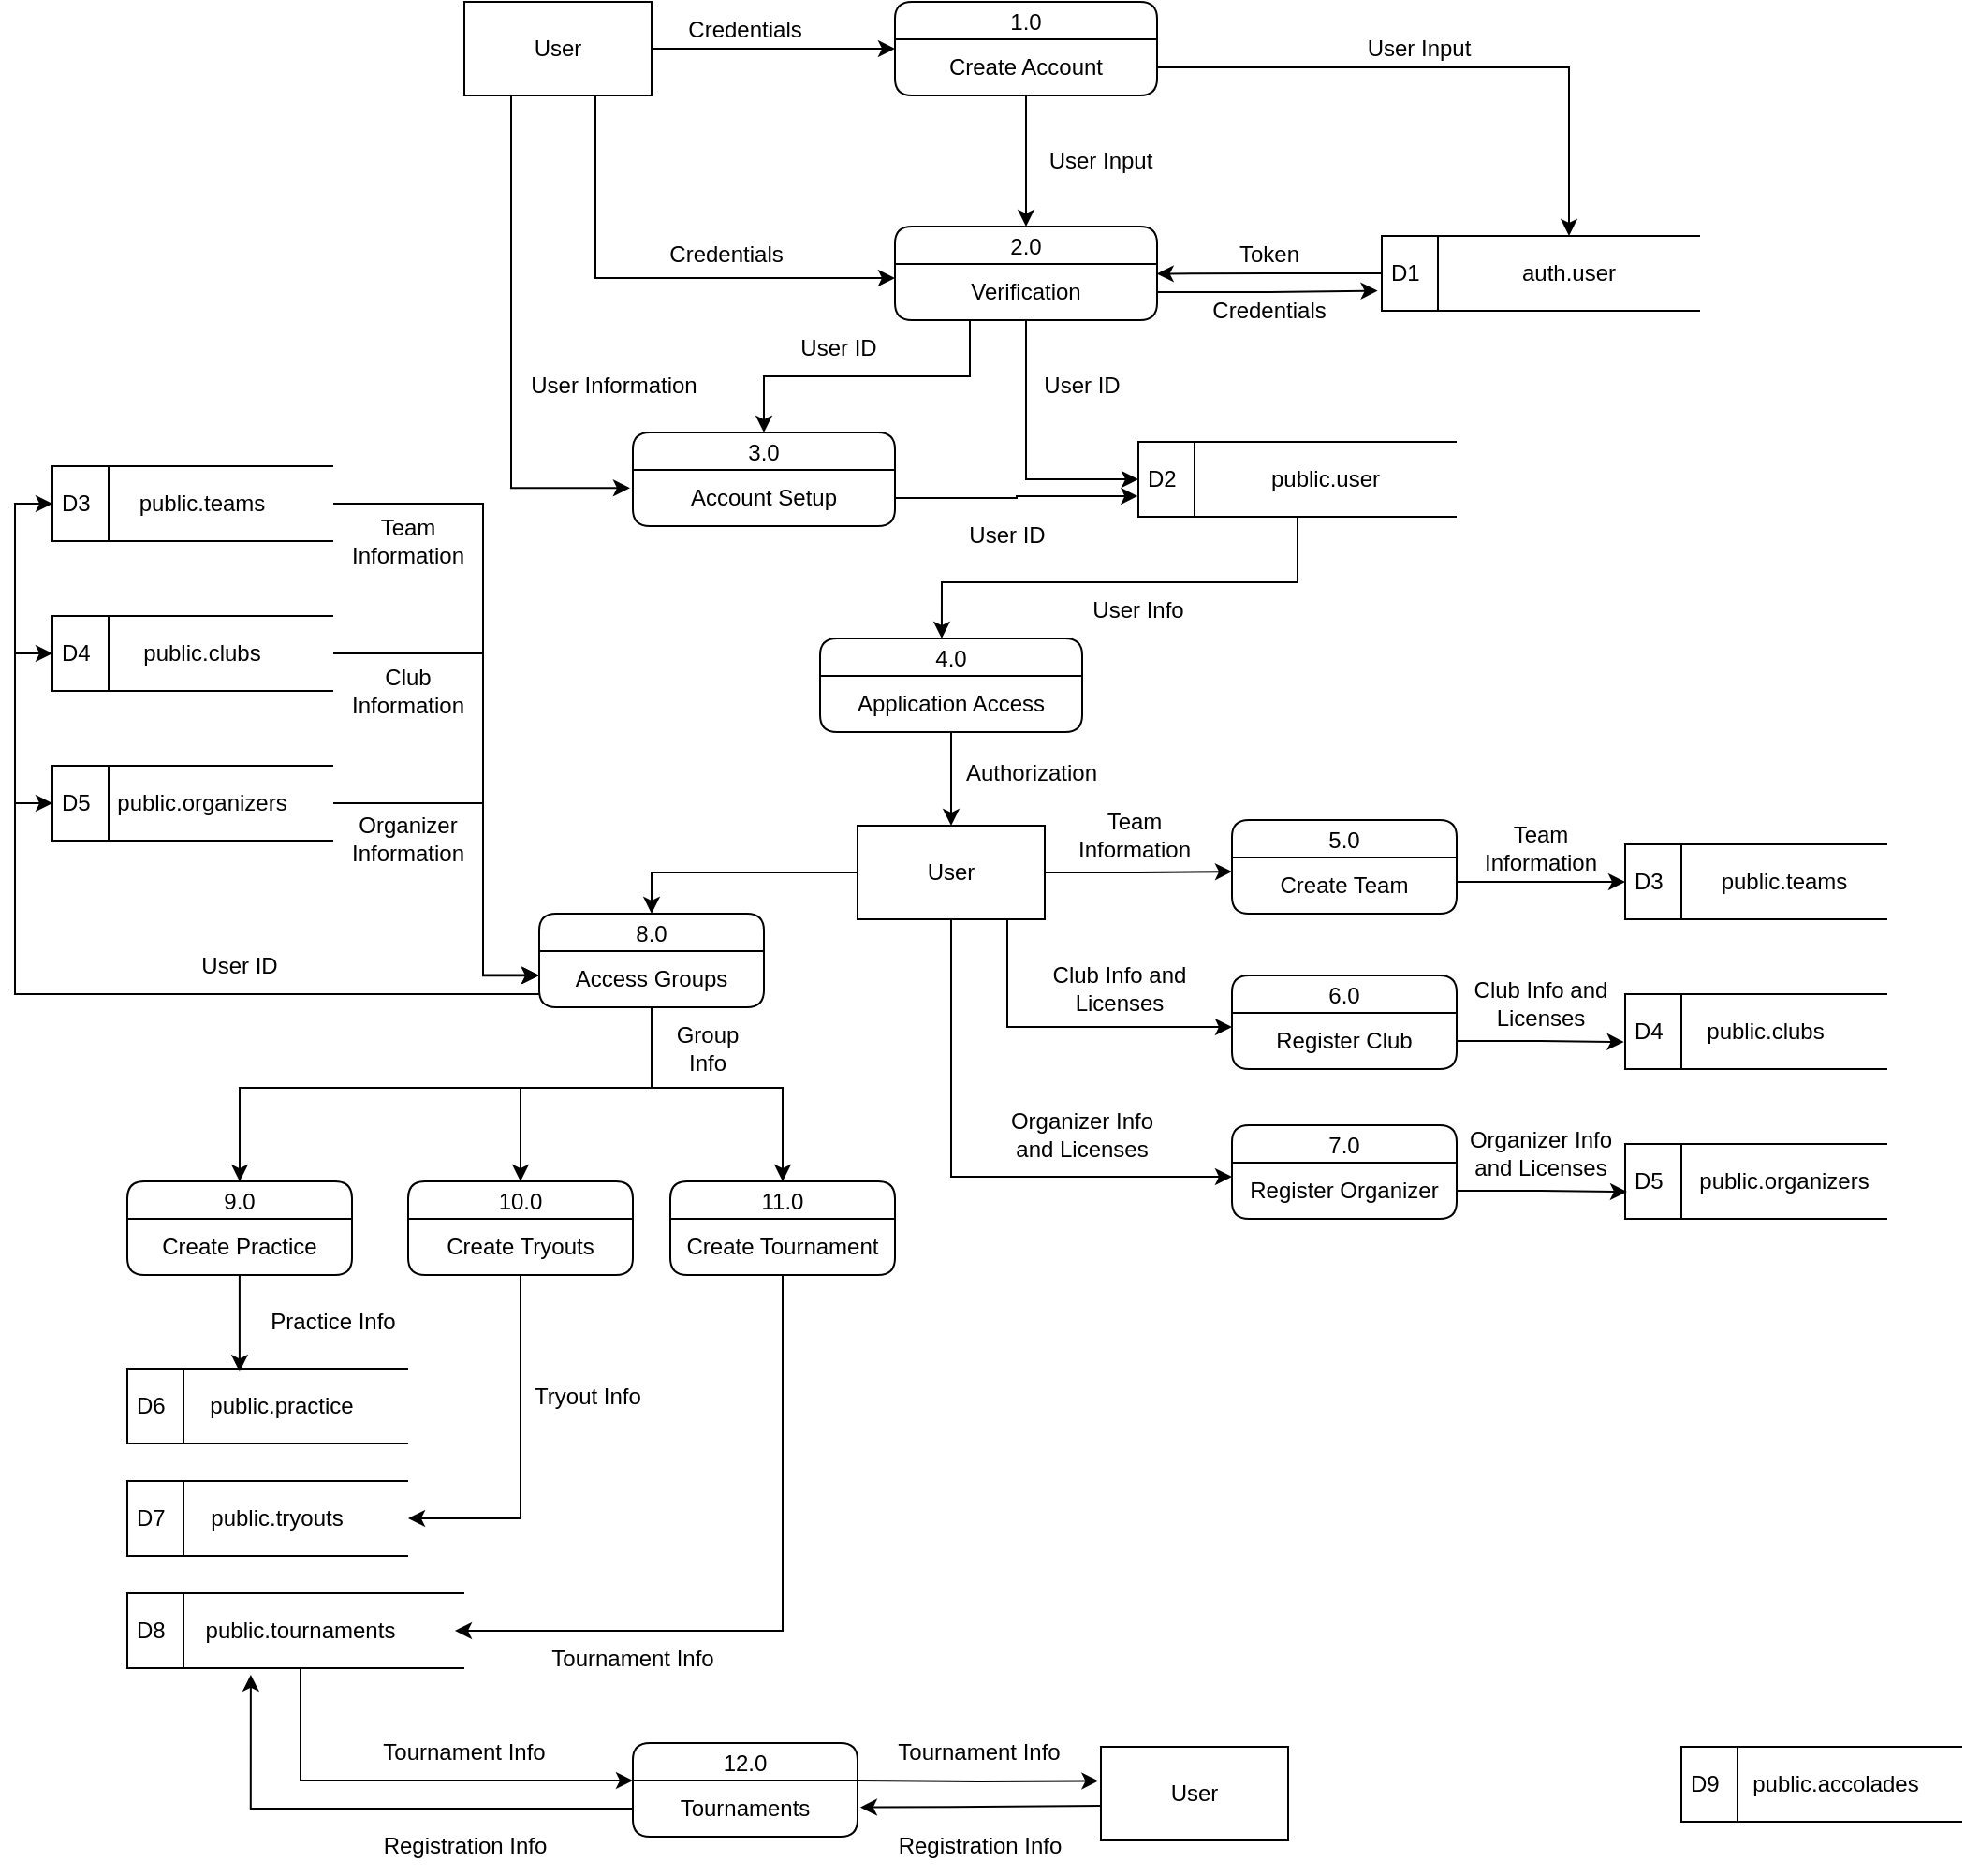 <mxfile version="27.0.4">
  <diagram name="Page-1" id="ngnPtOvVlFleFGhMRyeF">
    <mxGraphModel dx="2130" dy="857" grid="1" gridSize="10" guides="1" tooltips="1" connect="1" arrows="1" fold="1" page="1" pageScale="1" pageWidth="850" pageHeight="1100" math="0" shadow="0">
      <root>
        <mxCell id="0" />
        <mxCell id="1" parent="0" />
        <mxCell id="5Po_MRYgEDb2Hn2Bj6dX-1" value="1.0" style="swimlane;fontStyle=0;childLayout=stackLayout;horizontal=1;startSize=20;fillColor=#ffffff;horizontalStack=0;resizeParent=1;resizeParentMax=0;resizeLast=0;collapsible=0;marginBottom=0;swimlaneFillColor=#ffffff;rounded=1;" parent="1" vertex="1">
          <mxGeometry x="360" y="170" width="140" height="50" as="geometry" />
        </mxCell>
        <mxCell id="5Po_MRYgEDb2Hn2Bj6dX-2" value="Create Account" style="text;html=1;align=center;verticalAlign=middle;whiteSpace=wrap;rounded=0;" parent="5Po_MRYgEDb2Hn2Bj6dX-1" vertex="1">
          <mxGeometry y="20" width="140" height="30" as="geometry" />
        </mxCell>
        <mxCell id="5Po_MRYgEDb2Hn2Bj6dX-3" value="2.0" style="swimlane;fontStyle=0;childLayout=stackLayout;horizontal=1;startSize=20;fillColor=#ffffff;horizontalStack=0;resizeParent=1;resizeParentMax=0;resizeLast=0;collapsible=0;marginBottom=0;swimlaneFillColor=#ffffff;rounded=1;" parent="1" vertex="1">
          <mxGeometry x="360" y="290" width="140" height="50" as="geometry" />
        </mxCell>
        <mxCell id="5Po_MRYgEDb2Hn2Bj6dX-4" value="Verification" style="text;html=1;align=center;verticalAlign=middle;whiteSpace=wrap;rounded=0;" parent="5Po_MRYgEDb2Hn2Bj6dX-3" vertex="1">
          <mxGeometry y="20" width="140" height="30" as="geometry" />
        </mxCell>
        <mxCell id="5Po_MRYgEDb2Hn2Bj6dX-5" value="3.0" style="swimlane;fontStyle=0;childLayout=stackLayout;horizontal=1;startSize=20;fillColor=#ffffff;horizontalStack=0;resizeParent=1;resizeParentMax=0;resizeLast=0;collapsible=0;marginBottom=0;swimlaneFillColor=#ffffff;rounded=1;" parent="1" vertex="1">
          <mxGeometry x="220" y="400" width="140" height="50" as="geometry" />
        </mxCell>
        <mxCell id="5Po_MRYgEDb2Hn2Bj6dX-6" value="Account Setup" style="text;html=1;align=center;verticalAlign=middle;whiteSpace=wrap;rounded=0;" parent="5Po_MRYgEDb2Hn2Bj6dX-5" vertex="1">
          <mxGeometry y="20" width="140" height="30" as="geometry" />
        </mxCell>
        <mxCell id="5Po_MRYgEDb2Hn2Bj6dX-9" value="D1" style="html=1;dashed=0;whiteSpace=wrap;shape=mxgraph.dfd.dataStoreID;align=left;spacingLeft=3;points=[[0,0],[0.5,0],[1,0],[0,0.5],[1,0.5],[0,1],[0.5,1],[1,1]];" parent="1" vertex="1">
          <mxGeometry x="620" y="295" width="170" height="40" as="geometry" />
        </mxCell>
        <mxCell id="5Po_MRYgEDb2Hn2Bj6dX-11" value="auth.user" style="text;html=1;align=center;verticalAlign=middle;whiteSpace=wrap;rounded=0;" parent="1" vertex="1">
          <mxGeometry x="650" y="295" width="140" height="40" as="geometry" />
        </mxCell>
        <mxCell id="5Po_MRYgEDb2Hn2Bj6dX-13" style="edgeStyle=orthogonalEdgeStyle;rounded=0;orthogonalLoop=1;jettySize=auto;html=1;entryX=0.999;entryY=0.174;entryDx=0;entryDy=0;entryPerimeter=0;" parent="1" source="5Po_MRYgEDb2Hn2Bj6dX-9" target="5Po_MRYgEDb2Hn2Bj6dX-4" edge="1">
          <mxGeometry relative="1" as="geometry" />
        </mxCell>
        <mxCell id="5Po_MRYgEDb2Hn2Bj6dX-14" style="edgeStyle=orthogonalEdgeStyle;rounded=0;orthogonalLoop=1;jettySize=auto;html=1;entryX=-0.013;entryY=0.731;entryDx=0;entryDy=0;entryPerimeter=0;" parent="1" source="5Po_MRYgEDb2Hn2Bj6dX-4" target="5Po_MRYgEDb2Hn2Bj6dX-9" edge="1">
          <mxGeometry relative="1" as="geometry" />
        </mxCell>
        <mxCell id="HyG3_zi9B4vWqZDfXpHW-1" value="Token" style="text;html=1;align=center;verticalAlign=middle;whiteSpace=wrap;rounded=0;" parent="1" vertex="1">
          <mxGeometry x="525" y="290" width="70" height="30" as="geometry" />
        </mxCell>
        <mxCell id="HyG3_zi9B4vWqZDfXpHW-2" value="Credentials" style="text;html=1;align=center;verticalAlign=middle;whiteSpace=wrap;rounded=0;" parent="1" vertex="1">
          <mxGeometry x="530" y="320" width="60" height="30" as="geometry" />
        </mxCell>
        <mxCell id="HyG3_zi9B4vWqZDfXpHW-5" style="edgeStyle=orthogonalEdgeStyle;rounded=0;orthogonalLoop=1;jettySize=auto;html=1;" parent="1" source="HyG3_zi9B4vWqZDfXpHW-3" target="5Po_MRYgEDb2Hn2Bj6dX-1" edge="1">
          <mxGeometry relative="1" as="geometry" />
        </mxCell>
        <mxCell id="HyG3_zi9B4vWqZDfXpHW-10" style="edgeStyle=orthogonalEdgeStyle;rounded=0;orthogonalLoop=1;jettySize=auto;html=1;entryX=0;entryY=0.25;entryDx=0;entryDy=0;" parent="1" source="HyG3_zi9B4vWqZDfXpHW-3" target="5Po_MRYgEDb2Hn2Bj6dX-4" edge="1">
          <mxGeometry relative="1" as="geometry">
            <Array as="points">
              <mxPoint x="200" y="318" />
            </Array>
          </mxGeometry>
        </mxCell>
        <mxCell id="HyG3_zi9B4vWqZDfXpHW-12" style="edgeStyle=orthogonalEdgeStyle;rounded=0;orthogonalLoop=1;jettySize=auto;html=1;exitX=0.25;exitY=1;exitDx=0;exitDy=0;entryX=-0.011;entryY=0.321;entryDx=0;entryDy=0;entryPerimeter=0;" parent="1" source="HyG3_zi9B4vWqZDfXpHW-3" target="5Po_MRYgEDb2Hn2Bj6dX-6" edge="1">
          <mxGeometry relative="1" as="geometry">
            <mxPoint x="70.26" y="212.0" as="sourcePoint" />
            <mxPoint x="200" y="430" as="targetPoint" />
            <Array as="points">
              <mxPoint x="155" y="430" />
            </Array>
          </mxGeometry>
        </mxCell>
        <mxCell id="HyG3_zi9B4vWqZDfXpHW-3" value="User" style="html=1;dashed=0;whiteSpace=wrap;" parent="1" vertex="1">
          <mxGeometry x="130" y="170" width="100" height="50" as="geometry" />
        </mxCell>
        <mxCell id="HyG3_zi9B4vWqZDfXpHW-6" value="Credentials" style="text;html=1;align=center;verticalAlign=middle;whiteSpace=wrap;rounded=0;" parent="1" vertex="1">
          <mxGeometry x="250" y="170" width="60" height="30" as="geometry" />
        </mxCell>
        <mxCell id="HyG3_zi9B4vWqZDfXpHW-7" style="edgeStyle=orthogonalEdgeStyle;rounded=0;orthogonalLoop=1;jettySize=auto;html=1;entryX=0.5;entryY=0;entryDx=0;entryDy=0;" parent="1" source="5Po_MRYgEDb2Hn2Bj6dX-2" target="5Po_MRYgEDb2Hn2Bj6dX-3" edge="1">
          <mxGeometry relative="1" as="geometry" />
        </mxCell>
        <mxCell id="HyG3_zi9B4vWqZDfXpHW-8" style="edgeStyle=orthogonalEdgeStyle;rounded=0;orthogonalLoop=1;jettySize=auto;html=1;entryX=0.5;entryY=0;entryDx=0;entryDy=0;" parent="1" source="5Po_MRYgEDb2Hn2Bj6dX-2" target="5Po_MRYgEDb2Hn2Bj6dX-11" edge="1">
          <mxGeometry relative="1" as="geometry" />
        </mxCell>
        <mxCell id="HyG3_zi9B4vWqZDfXpHW-13" value="D2" style="html=1;dashed=0;whiteSpace=wrap;shape=mxgraph.dfd.dataStoreID;align=left;spacingLeft=3;points=[[0,0],[0.5,0],[1,0],[0,0.5],[1,0.5],[0,1],[0.5,1],[1,1]];" parent="1" vertex="1">
          <mxGeometry x="490" y="405" width="170" height="40" as="geometry" />
        </mxCell>
        <mxCell id="HyG3_zi9B4vWqZDfXpHW-14" value="public.user" style="text;html=1;align=center;verticalAlign=middle;whiteSpace=wrap;rounded=0;" parent="1" vertex="1">
          <mxGeometry x="520" y="405" width="140" height="40" as="geometry" />
        </mxCell>
        <mxCell id="HyG3_zi9B4vWqZDfXpHW-16" value="User Input" style="text;html=1;align=center;verticalAlign=middle;whiteSpace=wrap;rounded=0;" parent="1" vertex="1">
          <mxGeometry x="610" y="180" width="60" height="30" as="geometry" />
        </mxCell>
        <mxCell id="HyG3_zi9B4vWqZDfXpHW-17" value="Credentials" style="text;html=1;align=center;verticalAlign=middle;whiteSpace=wrap;rounded=0;" parent="1" vertex="1">
          <mxGeometry x="240" y="290" width="60" height="30" as="geometry" />
        </mxCell>
        <mxCell id="HyG3_zi9B4vWqZDfXpHW-18" value="User Input" style="text;html=1;align=center;verticalAlign=middle;whiteSpace=wrap;rounded=0;" parent="1" vertex="1">
          <mxGeometry x="440" y="240" width="60" height="30" as="geometry" />
        </mxCell>
        <mxCell id="HyG3_zi9B4vWqZDfXpHW-19" value="User Information" style="text;html=1;align=center;verticalAlign=middle;whiteSpace=wrap;rounded=0;" parent="1" vertex="1">
          <mxGeometry x="160" y="360" width="100" height="30" as="geometry" />
        </mxCell>
        <mxCell id="HyG3_zi9B4vWqZDfXpHW-20" value="User ID" style="text;html=1;align=center;verticalAlign=middle;whiteSpace=wrap;rounded=0;" parent="1" vertex="1">
          <mxGeometry x="370" y="440" width="100" height="30" as="geometry" />
        </mxCell>
        <mxCell id="HyG3_zi9B4vWqZDfXpHW-22" style="edgeStyle=orthogonalEdgeStyle;rounded=0;orthogonalLoop=1;jettySize=auto;html=1;" parent="1" source="5Po_MRYgEDb2Hn2Bj6dX-4" target="5Po_MRYgEDb2Hn2Bj6dX-5" edge="1">
          <mxGeometry relative="1" as="geometry">
            <Array as="points">
              <mxPoint x="400" y="370" />
              <mxPoint x="290" y="370" />
            </Array>
          </mxGeometry>
        </mxCell>
        <mxCell id="HyG3_zi9B4vWqZDfXpHW-24" value="4.0" style="swimlane;fontStyle=0;childLayout=stackLayout;horizontal=1;startSize=20;fillColor=#ffffff;horizontalStack=0;resizeParent=1;resizeParentMax=0;resizeLast=0;collapsible=0;marginBottom=0;swimlaneFillColor=#ffffff;rounded=1;" parent="1" vertex="1">
          <mxGeometry x="320" y="510" width="140" height="50" as="geometry" />
        </mxCell>
        <mxCell id="HyG3_zi9B4vWqZDfXpHW-25" value="Application Access" style="text;html=1;align=center;verticalAlign=middle;whiteSpace=wrap;rounded=0;" parent="HyG3_zi9B4vWqZDfXpHW-24" vertex="1">
          <mxGeometry y="20" width="140" height="30" as="geometry" />
        </mxCell>
        <mxCell id="HyG3_zi9B4vWqZDfXpHW-32" style="edgeStyle=orthogonalEdgeStyle;rounded=0;orthogonalLoop=1;jettySize=auto;html=1;entryX=-0.002;entryY=0.724;entryDx=0;entryDy=0;entryPerimeter=0;" parent="1" source="5Po_MRYgEDb2Hn2Bj6dX-6" target="HyG3_zi9B4vWqZDfXpHW-13" edge="1">
          <mxGeometry relative="1" as="geometry" />
        </mxCell>
        <mxCell id="HyG3_zi9B4vWqZDfXpHW-33" style="edgeStyle=orthogonalEdgeStyle;rounded=0;orthogonalLoop=1;jettySize=auto;html=1;entryX=0;entryY=0.5;entryDx=0;entryDy=0;" parent="1" source="5Po_MRYgEDb2Hn2Bj6dX-4" target="HyG3_zi9B4vWqZDfXpHW-13" edge="1">
          <mxGeometry relative="1" as="geometry" />
        </mxCell>
        <mxCell id="HyG3_zi9B4vWqZDfXpHW-34" value="User ID" style="text;html=1;align=center;verticalAlign=middle;whiteSpace=wrap;rounded=0;" parent="1" vertex="1">
          <mxGeometry x="410" y="360" width="100" height="30" as="geometry" />
        </mxCell>
        <mxCell id="HyG3_zi9B4vWqZDfXpHW-35" value="User ID" style="text;html=1;align=center;verticalAlign=middle;whiteSpace=wrap;rounded=0;" parent="1" vertex="1">
          <mxGeometry x="280" y="340" width="100" height="30" as="geometry" />
        </mxCell>
        <mxCell id="HyG3_zi9B4vWqZDfXpHW-37" style="edgeStyle=orthogonalEdgeStyle;rounded=0;orthogonalLoop=1;jettySize=auto;html=1;entryX=0.464;entryY=0;entryDx=0;entryDy=0;entryPerimeter=0;" parent="1" source="HyG3_zi9B4vWqZDfXpHW-13" target="HyG3_zi9B4vWqZDfXpHW-24" edge="1">
          <mxGeometry relative="1" as="geometry">
            <Array as="points">
              <mxPoint x="575" y="480" />
              <mxPoint x="385" y="480" />
            </Array>
          </mxGeometry>
        </mxCell>
        <mxCell id="HyG3_zi9B4vWqZDfXpHW-38" value="User Info" style="text;html=1;align=center;verticalAlign=middle;whiteSpace=wrap;rounded=0;" parent="1" vertex="1">
          <mxGeometry x="440" y="480" width="100" height="30" as="geometry" />
        </mxCell>
        <mxCell id="_3y1C-OyyPjyJ7rn_RSj-16" style="edgeStyle=orthogonalEdgeStyle;rounded=0;orthogonalLoop=1;jettySize=auto;html=1;entryX=0;entryY=0.25;entryDx=0;entryDy=0;" parent="1" source="_3y1C-OyyPjyJ7rn_RSj-8" target="_3y1C-OyyPjyJ7rn_RSj-15" edge="1">
          <mxGeometry relative="1" as="geometry" />
        </mxCell>
        <mxCell id="_3y1C-OyyPjyJ7rn_RSj-29" style="edgeStyle=orthogonalEdgeStyle;rounded=0;orthogonalLoop=1;jettySize=auto;html=1;entryX=0;entryY=0.25;entryDx=0;entryDy=0;" parent="1" source="_3y1C-OyyPjyJ7rn_RSj-8" target="_3y1C-OyyPjyJ7rn_RSj-26" edge="1">
          <mxGeometry relative="1" as="geometry">
            <Array as="points">
              <mxPoint x="420" y="718" />
            </Array>
          </mxGeometry>
        </mxCell>
        <mxCell id="_3y1C-OyyPjyJ7rn_RSj-30" style="edgeStyle=orthogonalEdgeStyle;rounded=0;orthogonalLoop=1;jettySize=auto;html=1;entryX=0;entryY=0.25;entryDx=0;entryDy=0;" parent="1" source="_3y1C-OyyPjyJ7rn_RSj-8" target="_3y1C-OyyPjyJ7rn_RSj-28" edge="1">
          <mxGeometry relative="1" as="geometry">
            <Array as="points">
              <mxPoint x="390" y="798" />
            </Array>
          </mxGeometry>
        </mxCell>
        <mxCell id="_3y1C-OyyPjyJ7rn_RSj-50" style="edgeStyle=orthogonalEdgeStyle;rounded=0;orthogonalLoop=1;jettySize=auto;html=1;entryX=0.5;entryY=0;entryDx=0;entryDy=0;" parent="1" source="_3y1C-OyyPjyJ7rn_RSj-8" target="_3y1C-OyyPjyJ7rn_RSj-48" edge="1">
          <mxGeometry relative="1" as="geometry" />
        </mxCell>
        <mxCell id="_3y1C-OyyPjyJ7rn_RSj-8" value="User" style="html=1;dashed=0;whiteSpace=wrap;" parent="1" vertex="1">
          <mxGeometry x="340" y="610" width="100" height="50" as="geometry" />
        </mxCell>
        <mxCell id="_3y1C-OyyPjyJ7rn_RSj-9" style="edgeStyle=orthogonalEdgeStyle;rounded=0;orthogonalLoop=1;jettySize=auto;html=1;entryX=0.5;entryY=0;entryDx=0;entryDy=0;" parent="1" source="HyG3_zi9B4vWqZDfXpHW-25" target="_3y1C-OyyPjyJ7rn_RSj-8" edge="1">
          <mxGeometry relative="1" as="geometry" />
        </mxCell>
        <mxCell id="_3y1C-OyyPjyJ7rn_RSj-10" value="Authorization" style="text;html=1;align=center;verticalAlign=middle;whiteSpace=wrap;rounded=0;" parent="1" vertex="1">
          <mxGeometry x="393" y="567" width="80" height="30" as="geometry" />
        </mxCell>
        <mxCell id="_3y1C-OyyPjyJ7rn_RSj-14" value="5.0" style="swimlane;fontStyle=0;childLayout=stackLayout;horizontal=1;startSize=20;fillColor=#ffffff;horizontalStack=0;resizeParent=1;resizeParentMax=0;resizeLast=0;collapsible=0;marginBottom=0;swimlaneFillColor=#ffffff;rounded=1;" parent="1" vertex="1">
          <mxGeometry x="540" y="607" width="120" height="50" as="geometry" />
        </mxCell>
        <mxCell id="_3y1C-OyyPjyJ7rn_RSj-15" value="Create Team" style="text;html=1;align=center;verticalAlign=middle;whiteSpace=wrap;rounded=0;" parent="_3y1C-OyyPjyJ7rn_RSj-14" vertex="1">
          <mxGeometry y="20" width="120" height="30" as="geometry" />
        </mxCell>
        <mxCell id="_3y1C-OyyPjyJ7rn_RSj-22" value="Team&lt;div&gt;Information&lt;/div&gt;" style="text;html=1;align=center;verticalAlign=middle;whiteSpace=wrap;rounded=0;" parent="1" vertex="1">
          <mxGeometry x="448" y="600" width="80" height="30" as="geometry" />
        </mxCell>
        <mxCell id="_3y1C-OyyPjyJ7rn_RSj-25" value="6.0" style="swimlane;fontStyle=0;childLayout=stackLayout;horizontal=1;startSize=20;fillColor=#ffffff;horizontalStack=0;resizeParent=1;resizeParentMax=0;resizeLast=0;collapsible=0;marginBottom=0;swimlaneFillColor=#ffffff;rounded=1;" parent="1" vertex="1">
          <mxGeometry x="540" y="690" width="120" height="50" as="geometry" />
        </mxCell>
        <mxCell id="_3y1C-OyyPjyJ7rn_RSj-26" value="Register Club" style="text;html=1;align=center;verticalAlign=middle;whiteSpace=wrap;rounded=0;" parent="_3y1C-OyyPjyJ7rn_RSj-25" vertex="1">
          <mxGeometry y="20" width="120" height="30" as="geometry" />
        </mxCell>
        <mxCell id="_3y1C-OyyPjyJ7rn_RSj-27" value="7.0" style="swimlane;fontStyle=0;childLayout=stackLayout;horizontal=1;startSize=20;fillColor=#ffffff;horizontalStack=0;resizeParent=1;resizeParentMax=0;resizeLast=0;collapsible=0;marginBottom=0;swimlaneFillColor=#ffffff;rounded=1;" parent="1" vertex="1">
          <mxGeometry x="540" y="770" width="120" height="50" as="geometry" />
        </mxCell>
        <mxCell id="_3y1C-OyyPjyJ7rn_RSj-28" value="Register Organizer" style="text;html=1;align=center;verticalAlign=middle;whiteSpace=wrap;rounded=0;" parent="_3y1C-OyyPjyJ7rn_RSj-27" vertex="1">
          <mxGeometry y="20" width="120" height="30" as="geometry" />
        </mxCell>
        <mxCell id="_3y1C-OyyPjyJ7rn_RSj-31" value="Club Info and Licenses" style="text;html=1;align=center;verticalAlign=middle;whiteSpace=wrap;rounded=0;" parent="1" vertex="1">
          <mxGeometry x="440" y="682" width="80" height="30" as="geometry" />
        </mxCell>
        <mxCell id="_3y1C-OyyPjyJ7rn_RSj-32" value="Organizer Info and Licenses" style="text;html=1;align=center;verticalAlign=middle;whiteSpace=wrap;rounded=0;" parent="1" vertex="1">
          <mxGeometry x="420" y="760" width="80" height="30" as="geometry" />
        </mxCell>
        <mxCell id="_3y1C-OyyPjyJ7rn_RSj-33" value="D3" style="html=1;dashed=0;whiteSpace=wrap;shape=mxgraph.dfd.dataStoreID;align=left;spacingLeft=3;points=[[0,0],[0.5,0],[1,0],[0,0.5],[1,0.5],[0,1],[0.5,1],[1,1]];" parent="1" vertex="1">
          <mxGeometry x="750" y="620" width="140" height="40" as="geometry" />
        </mxCell>
        <mxCell id="_3y1C-OyyPjyJ7rn_RSj-34" value="public.teams" style="text;html=1;align=center;verticalAlign=middle;whiteSpace=wrap;rounded=0;" parent="1" vertex="1">
          <mxGeometry x="780" y="620" width="110" height="40" as="geometry" />
        </mxCell>
        <mxCell id="_3y1C-OyyPjyJ7rn_RSj-36" style="edgeStyle=orthogonalEdgeStyle;rounded=0;orthogonalLoop=1;jettySize=auto;html=1;entryX=0;entryY=0.5;entryDx=0;entryDy=0;exitX=1;exitY=0.433;exitDx=0;exitDy=0;exitPerimeter=0;" parent="1" source="_3y1C-OyyPjyJ7rn_RSj-15" target="_3y1C-OyyPjyJ7rn_RSj-33" edge="1">
          <mxGeometry relative="1" as="geometry" />
        </mxCell>
        <mxCell id="_3y1C-OyyPjyJ7rn_RSj-37" value="D4" style="html=1;dashed=0;whiteSpace=wrap;shape=mxgraph.dfd.dataStoreID;align=left;spacingLeft=3;points=[[0,0],[0.5,0],[1,0],[0,0.5],[1,0.5],[0,1],[0.5,1],[1,1]];" parent="1" vertex="1">
          <mxGeometry x="750" y="700" width="140" height="40" as="geometry" />
        </mxCell>
        <mxCell id="_3y1C-OyyPjyJ7rn_RSj-38" value="public.clubs" style="text;html=1;align=center;verticalAlign=middle;whiteSpace=wrap;rounded=0;" parent="1" vertex="1">
          <mxGeometry x="780" y="700" width="90" height="40" as="geometry" />
        </mxCell>
        <mxCell id="_3y1C-OyyPjyJ7rn_RSj-39" style="edgeStyle=orthogonalEdgeStyle;rounded=0;orthogonalLoop=1;jettySize=auto;html=1;entryX=-0.005;entryY=0.638;entryDx=0;entryDy=0;entryPerimeter=0;" parent="1" source="_3y1C-OyyPjyJ7rn_RSj-26" target="_3y1C-OyyPjyJ7rn_RSj-37" edge="1">
          <mxGeometry relative="1" as="geometry" />
        </mxCell>
        <mxCell id="_3y1C-OyyPjyJ7rn_RSj-40" value="D5" style="html=1;dashed=0;whiteSpace=wrap;shape=mxgraph.dfd.dataStoreID;align=left;spacingLeft=3;points=[[0,0],[0.5,0],[1,0],[0,0.5],[1,0.5],[0,1],[0.5,1],[1,1]];" parent="1" vertex="1">
          <mxGeometry x="750" y="780" width="140" height="40" as="geometry" />
        </mxCell>
        <mxCell id="_3y1C-OyyPjyJ7rn_RSj-41" value="public.organizers" style="text;html=1;align=center;verticalAlign=middle;whiteSpace=wrap;rounded=0;" parent="1" vertex="1">
          <mxGeometry x="780" y="780" width="110" height="40" as="geometry" />
        </mxCell>
        <mxCell id="_3y1C-OyyPjyJ7rn_RSj-42" style="edgeStyle=orthogonalEdgeStyle;rounded=0;orthogonalLoop=1;jettySize=auto;html=1;entryX=0.007;entryY=0.639;entryDx=0;entryDy=0;entryPerimeter=0;" parent="1" source="_3y1C-OyyPjyJ7rn_RSj-28" target="_3y1C-OyyPjyJ7rn_RSj-40" edge="1">
          <mxGeometry relative="1" as="geometry" />
        </mxCell>
        <mxCell id="_3y1C-OyyPjyJ7rn_RSj-44" value="Team&lt;div&gt;Information&lt;/div&gt;" style="text;html=1;align=center;verticalAlign=middle;whiteSpace=wrap;rounded=0;" parent="1" vertex="1">
          <mxGeometry x="665" y="607" width="80" height="30" as="geometry" />
        </mxCell>
        <mxCell id="_3y1C-OyyPjyJ7rn_RSj-46" value="Club Info and Licenses" style="text;html=1;align=center;verticalAlign=middle;whiteSpace=wrap;rounded=0;" parent="1" vertex="1">
          <mxGeometry x="665" y="690" width="80" height="30" as="geometry" />
        </mxCell>
        <mxCell id="_3y1C-OyyPjyJ7rn_RSj-47" value="Organizer Info and Licenses" style="text;html=1;align=center;verticalAlign=middle;whiteSpace=wrap;rounded=0;" parent="1" vertex="1">
          <mxGeometry x="665" y="770" width="80" height="30" as="geometry" />
        </mxCell>
        <mxCell id="_3y1C-OyyPjyJ7rn_RSj-79" style="edgeStyle=orthogonalEdgeStyle;rounded=0;orthogonalLoop=1;jettySize=auto;html=1;entryX=0.5;entryY=0;entryDx=0;entryDy=0;" parent="1" source="_3y1C-OyyPjyJ7rn_RSj-48" target="_3y1C-OyyPjyJ7rn_RSj-71" edge="1">
          <mxGeometry relative="1" as="geometry">
            <Array as="points">
              <mxPoint x="230" y="750" />
              <mxPoint x="300" y="750" />
            </Array>
          </mxGeometry>
        </mxCell>
        <mxCell id="_3y1C-OyyPjyJ7rn_RSj-48" value="8.0" style="swimlane;fontStyle=0;childLayout=stackLayout;horizontal=1;startSize=20;fillColor=#ffffff;horizontalStack=0;resizeParent=1;resizeParentMax=0;resizeLast=0;collapsible=0;marginBottom=0;swimlaneFillColor=#ffffff;rounded=1;" parent="1" vertex="1">
          <mxGeometry x="170" y="657" width="120" height="50" as="geometry" />
        </mxCell>
        <mxCell id="_3y1C-OyyPjyJ7rn_RSj-49" value="Access Groups" style="text;html=1;align=center;verticalAlign=middle;whiteSpace=wrap;rounded=0;" parent="_3y1C-OyyPjyJ7rn_RSj-48" vertex="1">
          <mxGeometry y="20" width="120" height="30" as="geometry" />
        </mxCell>
        <mxCell id="_3y1C-OyyPjyJ7rn_RSj-51" value="D3" style="html=1;dashed=0;whiteSpace=wrap;shape=mxgraph.dfd.dataStoreID;align=left;spacingLeft=3;points=[[0,0],[0.5,0],[1,0],[0,0.5],[1,0.5],[0,1],[0.5,1],[1,1]];" parent="1" vertex="1">
          <mxGeometry x="-90" y="418" width="150" height="40" as="geometry" />
        </mxCell>
        <mxCell id="_3y1C-OyyPjyJ7rn_RSj-59" style="edgeStyle=orthogonalEdgeStyle;rounded=0;orthogonalLoop=1;jettySize=auto;html=1;entryX=-0.004;entryY=0.438;entryDx=0;entryDy=0;entryPerimeter=0;" parent="1" source="_3y1C-OyyPjyJ7rn_RSj-52" target="_3y1C-OyyPjyJ7rn_RSj-49" edge="1">
          <mxGeometry relative="1" as="geometry">
            <mxPoint x="140.0" y="630" as="targetPoint" />
            <Array as="points">
              <mxPoint x="140" y="438" />
              <mxPoint x="140" y="690" />
            </Array>
          </mxGeometry>
        </mxCell>
        <mxCell id="_3y1C-OyyPjyJ7rn_RSj-52" value="public.teams" style="text;html=1;align=center;verticalAlign=middle;whiteSpace=wrap;rounded=0;" parent="1" vertex="1">
          <mxGeometry x="-80" y="418" width="140" height="40" as="geometry" />
        </mxCell>
        <mxCell id="_3y1C-OyyPjyJ7rn_RSj-53" value="D4" style="html=1;dashed=0;whiteSpace=wrap;shape=mxgraph.dfd.dataStoreID;align=left;spacingLeft=3;points=[[0,0],[0.5,0],[1,0],[0,0.5],[1,0.5],[0,1],[0.5,1],[1,1]];" parent="1" vertex="1">
          <mxGeometry x="-90" y="498" width="150" height="40" as="geometry" />
        </mxCell>
        <mxCell id="_3y1C-OyyPjyJ7rn_RSj-60" style="edgeStyle=orthogonalEdgeStyle;rounded=0;orthogonalLoop=1;jettySize=auto;html=1;entryX=-0.003;entryY=0.425;entryDx=0;entryDy=0;entryPerimeter=0;" parent="1" source="_3y1C-OyyPjyJ7rn_RSj-54" target="_3y1C-OyyPjyJ7rn_RSj-49" edge="1">
          <mxGeometry relative="1" as="geometry">
            <mxPoint x="140.0" y="630" as="targetPoint" />
            <Array as="points">
              <mxPoint x="140" y="518" />
              <mxPoint x="140" y="690" />
            </Array>
          </mxGeometry>
        </mxCell>
        <mxCell id="_3y1C-OyyPjyJ7rn_RSj-54" value="public.clubs" style="text;html=1;align=center;verticalAlign=middle;whiteSpace=wrap;rounded=0;" parent="1" vertex="1">
          <mxGeometry x="-80" y="498" width="140" height="40" as="geometry" />
        </mxCell>
        <mxCell id="_3y1C-OyyPjyJ7rn_RSj-55" value="D5" style="html=1;dashed=0;whiteSpace=wrap;shape=mxgraph.dfd.dataStoreID;align=left;spacingLeft=3;points=[[0,0],[0.5,0],[1,0],[0,0.5],[1,0.5],[0,1],[0.5,1],[1,1]];" parent="1" vertex="1">
          <mxGeometry x="-90" y="578" width="150" height="40" as="geometry" />
        </mxCell>
        <mxCell id="_3y1C-OyyPjyJ7rn_RSj-61" style="edgeStyle=orthogonalEdgeStyle;rounded=0;orthogonalLoop=1;jettySize=auto;html=1;" parent="1" source="_3y1C-OyyPjyJ7rn_RSj-56" edge="1">
          <mxGeometry relative="1" as="geometry">
            <mxPoint x="170" y="690" as="targetPoint" />
            <Array as="points">
              <mxPoint x="140" y="598" />
              <mxPoint x="140" y="690" />
            </Array>
          </mxGeometry>
        </mxCell>
        <mxCell id="_3y1C-OyyPjyJ7rn_RSj-56" value="public.organizers" style="text;html=1;align=center;verticalAlign=middle;whiteSpace=wrap;rounded=0;" parent="1" vertex="1">
          <mxGeometry x="-80" y="578" width="140" height="40" as="geometry" />
        </mxCell>
        <mxCell id="_3y1C-OyyPjyJ7rn_RSj-62" value="Team&lt;div&gt;Information&lt;/div&gt;" style="text;html=1;align=center;verticalAlign=middle;whiteSpace=wrap;rounded=0;" parent="1" vertex="1">
          <mxGeometry x="60" y="443" width="80" height="30" as="geometry" />
        </mxCell>
        <mxCell id="_3y1C-OyyPjyJ7rn_RSj-63" value="Club&lt;br&gt;&lt;div&gt;Information&lt;/div&gt;" style="text;html=1;align=center;verticalAlign=middle;whiteSpace=wrap;rounded=0;" parent="1" vertex="1">
          <mxGeometry x="60" y="523" width="80" height="30" as="geometry" />
        </mxCell>
        <mxCell id="_3y1C-OyyPjyJ7rn_RSj-65" value="&lt;div&gt;Organizer&lt;/div&gt;&lt;div&gt;Information&lt;/div&gt;" style="text;html=1;align=center;verticalAlign=middle;whiteSpace=wrap;rounded=0;" parent="1" vertex="1">
          <mxGeometry x="60" y="602" width="80" height="30" as="geometry" />
        </mxCell>
        <mxCell id="_3y1C-OyyPjyJ7rn_RSj-67" value="9.0" style="swimlane;fontStyle=0;childLayout=stackLayout;horizontal=1;startSize=20;fillColor=#ffffff;horizontalStack=0;resizeParent=1;resizeParentMax=0;resizeLast=0;collapsible=0;marginBottom=0;swimlaneFillColor=#ffffff;rounded=1;" parent="1" vertex="1">
          <mxGeometry x="-50" y="800" width="120" height="50" as="geometry" />
        </mxCell>
        <mxCell id="_3y1C-OyyPjyJ7rn_RSj-68" value="Create Practice" style="text;html=1;align=center;verticalAlign=middle;whiteSpace=wrap;rounded=0;" parent="_3y1C-OyyPjyJ7rn_RSj-67" vertex="1">
          <mxGeometry y="20" width="120" height="30" as="geometry" />
        </mxCell>
        <mxCell id="_3y1C-OyyPjyJ7rn_RSj-69" value="10.0" style="swimlane;fontStyle=0;childLayout=stackLayout;horizontal=1;startSize=20;fillColor=#ffffff;horizontalStack=0;resizeParent=1;resizeParentMax=0;resizeLast=0;collapsible=0;marginBottom=0;swimlaneFillColor=#ffffff;rounded=1;" parent="1" vertex="1">
          <mxGeometry x="100" y="800" width="120" height="50" as="geometry" />
        </mxCell>
        <mxCell id="_3y1C-OyyPjyJ7rn_RSj-70" value="Create Tryouts" style="text;html=1;align=center;verticalAlign=middle;whiteSpace=wrap;rounded=0;" parent="_3y1C-OyyPjyJ7rn_RSj-69" vertex="1">
          <mxGeometry y="20" width="120" height="30" as="geometry" />
        </mxCell>
        <mxCell id="_3y1C-OyyPjyJ7rn_RSj-71" value="11.0" style="swimlane;fontStyle=0;childLayout=stackLayout;horizontal=1;startSize=20;fillColor=#ffffff;horizontalStack=0;resizeParent=1;resizeParentMax=0;resizeLast=0;collapsible=0;marginBottom=0;swimlaneFillColor=#ffffff;rounded=1;" parent="1" vertex="1">
          <mxGeometry x="240" y="800" width="120" height="50" as="geometry" />
        </mxCell>
        <mxCell id="_3y1C-OyyPjyJ7rn_RSj-72" value="Create Tournament" style="text;html=1;align=center;verticalAlign=middle;whiteSpace=wrap;rounded=0;" parent="_3y1C-OyyPjyJ7rn_RSj-71" vertex="1">
          <mxGeometry y="20" width="120" height="30" as="geometry" />
        </mxCell>
        <mxCell id="_3y1C-OyyPjyJ7rn_RSj-73" style="edgeStyle=orthogonalEdgeStyle;rounded=0;orthogonalLoop=1;jettySize=auto;html=1;entryX=0.5;entryY=0;entryDx=0;entryDy=0;" parent="1" source="_3y1C-OyyPjyJ7rn_RSj-49" target="_3y1C-OyyPjyJ7rn_RSj-69" edge="1">
          <mxGeometry relative="1" as="geometry">
            <Array as="points">
              <mxPoint x="230" y="750" />
              <mxPoint x="160" y="750" />
            </Array>
          </mxGeometry>
        </mxCell>
        <mxCell id="_3y1C-OyyPjyJ7rn_RSj-75" style="edgeStyle=orthogonalEdgeStyle;rounded=0;orthogonalLoop=1;jettySize=auto;html=1;entryX=0;entryY=0.5;entryDx=0;entryDy=0;" parent="1" source="_3y1C-OyyPjyJ7rn_RSj-49" target="_3y1C-OyyPjyJ7rn_RSj-55" edge="1">
          <mxGeometry relative="1" as="geometry">
            <Array as="points">
              <mxPoint x="-110" y="700" />
              <mxPoint x="-110" y="598" />
            </Array>
          </mxGeometry>
        </mxCell>
        <mxCell id="_3y1C-OyyPjyJ7rn_RSj-76" style="edgeStyle=orthogonalEdgeStyle;rounded=0;orthogonalLoop=1;jettySize=auto;html=1;entryX=0;entryY=0.5;entryDx=0;entryDy=0;" parent="1" source="_3y1C-OyyPjyJ7rn_RSj-49" target="_3y1C-OyyPjyJ7rn_RSj-53" edge="1">
          <mxGeometry relative="1" as="geometry">
            <mxPoint x="-120" y="540" as="targetPoint" />
            <Array as="points">
              <mxPoint x="-110" y="700" />
              <mxPoint x="-110" y="518" />
            </Array>
          </mxGeometry>
        </mxCell>
        <mxCell id="_3y1C-OyyPjyJ7rn_RSj-77" style="edgeStyle=orthogonalEdgeStyle;rounded=0;orthogonalLoop=1;jettySize=auto;html=1;entryX=0;entryY=0.5;entryDx=0;entryDy=0;" parent="1" source="_3y1C-OyyPjyJ7rn_RSj-49" target="_3y1C-OyyPjyJ7rn_RSj-51" edge="1">
          <mxGeometry relative="1" as="geometry">
            <mxPoint x="-150" y="510" as="targetPoint" />
            <Array as="points">
              <mxPoint x="-110" y="700" />
              <mxPoint x="-110" y="438" />
            </Array>
          </mxGeometry>
        </mxCell>
        <mxCell id="_3y1C-OyyPjyJ7rn_RSj-78" value="&lt;div&gt;User ID&lt;/div&gt;" style="text;html=1;align=center;verticalAlign=middle;whiteSpace=wrap;rounded=0;" parent="1" vertex="1">
          <mxGeometry x="-30" y="670" width="80" height="30" as="geometry" />
        </mxCell>
        <mxCell id="_3y1C-OyyPjyJ7rn_RSj-80" style="edgeStyle=orthogonalEdgeStyle;rounded=0;orthogonalLoop=1;jettySize=auto;html=1;entryX=0.5;entryY=0;entryDx=0;entryDy=0;" parent="1" source="_3y1C-OyyPjyJ7rn_RSj-49" target="_3y1C-OyyPjyJ7rn_RSj-67" edge="1">
          <mxGeometry relative="1" as="geometry">
            <Array as="points">
              <mxPoint x="230" y="750" />
              <mxPoint x="10" y="750" />
            </Array>
          </mxGeometry>
        </mxCell>
        <mxCell id="_3y1C-OyyPjyJ7rn_RSj-81" value="&lt;div&gt;Group&lt;/div&gt;&lt;div&gt;Info&lt;/div&gt;" style="text;html=1;align=center;verticalAlign=middle;whiteSpace=wrap;rounded=0;" parent="1" vertex="1">
          <mxGeometry x="220" y="714" width="80" height="30" as="geometry" />
        </mxCell>
        <mxCell id="_3y1C-OyyPjyJ7rn_RSj-82" value="D6" style="html=1;dashed=0;whiteSpace=wrap;shape=mxgraph.dfd.dataStoreID;align=left;spacingLeft=3;points=[[0,0],[0.5,0],[1,0],[0,0.5],[1,0.5],[0,1],[0.5,1],[1,1]];" parent="1" vertex="1">
          <mxGeometry x="-50" y="900" width="150" height="40" as="geometry" />
        </mxCell>
        <mxCell id="_3y1C-OyyPjyJ7rn_RSj-83" value="public.practice" style="text;html=1;align=center;verticalAlign=middle;whiteSpace=wrap;rounded=0;" parent="1" vertex="1">
          <mxGeometry x="-35" y="900" width="135" height="40" as="geometry" />
        </mxCell>
        <mxCell id="_3y1C-OyyPjyJ7rn_RSj-86" value="D7" style="html=1;dashed=0;whiteSpace=wrap;shape=mxgraph.dfd.dataStoreID;align=left;spacingLeft=3;points=[[0,0],[0.5,0],[1,0],[0,0.5],[1,0.5],[0,1],[0.5,1],[1,1]];" parent="1" vertex="1">
          <mxGeometry x="-50" y="960" width="150" height="40" as="geometry" />
        </mxCell>
        <mxCell id="_3y1C-OyyPjyJ7rn_RSj-87" value="public.tryouts" style="text;html=1;align=center;verticalAlign=middle;whiteSpace=wrap;rounded=0;" parent="1" vertex="1">
          <mxGeometry x="-40" y="960" width="140" height="40" as="geometry" />
        </mxCell>
        <mxCell id="_3y1C-OyyPjyJ7rn_RSj-88" value="D8" style="html=1;dashed=0;whiteSpace=wrap;shape=mxgraph.dfd.dataStoreID;align=left;spacingLeft=3;points=[[0,0],[0.5,0],[1,0],[0,0.5],[1,0.5],[0,1],[0.5,1],[1,1]];" parent="1" vertex="1">
          <mxGeometry x="-50" y="1020" width="180" height="40" as="geometry" />
        </mxCell>
        <mxCell id="uFTpWBEfuZ4hpacMZaPC-6" style="edgeStyle=orthogonalEdgeStyle;rounded=0;orthogonalLoop=1;jettySize=auto;html=1;" edge="1" parent="1" source="_3y1C-OyyPjyJ7rn_RSj-89" target="uFTpWBEfuZ4hpacMZaPC-2">
          <mxGeometry relative="1" as="geometry">
            <Array as="points">
              <mxPoint x="43" y="1120" />
            </Array>
          </mxGeometry>
        </mxCell>
        <mxCell id="_3y1C-OyyPjyJ7rn_RSj-89" value="public.tournaments" style="text;html=1;align=center;verticalAlign=middle;whiteSpace=wrap;rounded=0;" parent="1" vertex="1">
          <mxGeometry x="-40" y="1020" width="165" height="40" as="geometry" />
        </mxCell>
        <mxCell id="_3y1C-OyyPjyJ7rn_RSj-99" style="edgeStyle=orthogonalEdgeStyle;rounded=0;orthogonalLoop=1;jettySize=auto;html=1;entryX=0.333;entryY=0.04;entryDx=0;entryDy=0;entryPerimeter=0;" parent="1" source="_3y1C-OyyPjyJ7rn_RSj-68" target="_3y1C-OyyPjyJ7rn_RSj-83" edge="1">
          <mxGeometry relative="1" as="geometry" />
        </mxCell>
        <mxCell id="_3y1C-OyyPjyJ7rn_RSj-100" style="edgeStyle=orthogonalEdgeStyle;rounded=0;orthogonalLoop=1;jettySize=auto;html=1;entryX=1;entryY=0.5;entryDx=0;entryDy=0;" parent="1" source="_3y1C-OyyPjyJ7rn_RSj-70" target="_3y1C-OyyPjyJ7rn_RSj-87" edge="1">
          <mxGeometry relative="1" as="geometry" />
        </mxCell>
        <mxCell id="_3y1C-OyyPjyJ7rn_RSj-102" style="edgeStyle=orthogonalEdgeStyle;rounded=0;orthogonalLoop=1;jettySize=auto;html=1;entryX=1;entryY=0.5;entryDx=0;entryDy=0;" parent="1" source="_3y1C-OyyPjyJ7rn_RSj-72" target="_3y1C-OyyPjyJ7rn_RSj-89" edge="1">
          <mxGeometry relative="1" as="geometry">
            <Array as="points">
              <mxPoint x="300" y="1040" />
            </Array>
          </mxGeometry>
        </mxCell>
        <mxCell id="_3y1C-OyyPjyJ7rn_RSj-103" value="&lt;div&gt;Practice Info&lt;/div&gt;" style="text;html=1;align=center;verticalAlign=middle;whiteSpace=wrap;rounded=0;" parent="1" vertex="1">
          <mxGeometry x="20" y="860" width="80" height="30" as="geometry" />
        </mxCell>
        <mxCell id="_3y1C-OyyPjyJ7rn_RSj-104" value="&lt;div&gt;Tryout Info&lt;/div&gt;" style="text;html=1;align=center;verticalAlign=middle;whiteSpace=wrap;rounded=0;" parent="1" vertex="1">
          <mxGeometry x="156" y="900" width="80" height="30" as="geometry" />
        </mxCell>
        <mxCell id="_3y1C-OyyPjyJ7rn_RSj-105" value="&lt;div&gt;Tournament Info&lt;/div&gt;" style="text;html=1;align=center;verticalAlign=middle;whiteSpace=wrap;rounded=0;" parent="1" vertex="1">
          <mxGeometry x="170" y="1040" width="100" height="30" as="geometry" />
        </mxCell>
        <mxCell id="uFTpWBEfuZ4hpacMZaPC-13" style="edgeStyle=orthogonalEdgeStyle;rounded=0;orthogonalLoop=1;jettySize=auto;html=1;exitX=0;exitY=0.75;exitDx=0;exitDy=0;entryX=1.012;entryY=0.678;entryDx=0;entryDy=0;entryPerimeter=0;" edge="1" parent="1">
          <mxGeometry relative="1" as="geometry">
            <mxPoint x="341.44" y="1134.34" as="targetPoint" />
            <mxPoint x="470" y="1133.5" as="sourcePoint" />
          </mxGeometry>
        </mxCell>
        <mxCell id="uFTpWBEfuZ4hpacMZaPC-1" value="User" style="html=1;dashed=0;whiteSpace=wrap;" vertex="1" parent="1">
          <mxGeometry x="470" y="1102" width="100" height="50" as="geometry" />
        </mxCell>
        <mxCell id="uFTpWBEfuZ4hpacMZaPC-2" value="12.0" style="swimlane;fontStyle=0;childLayout=stackLayout;horizontal=1;startSize=20;fillColor=#ffffff;horizontalStack=0;resizeParent=1;resizeParentMax=0;resizeLast=0;collapsible=0;marginBottom=0;swimlaneFillColor=#ffffff;rounded=1;" vertex="1" parent="1">
          <mxGeometry x="220" y="1100" width="120" height="50" as="geometry" />
        </mxCell>
        <mxCell id="uFTpWBEfuZ4hpacMZaPC-3" value="Tournaments" style="text;html=1;align=center;verticalAlign=middle;whiteSpace=wrap;rounded=0;" vertex="1" parent="uFTpWBEfuZ4hpacMZaPC-2">
          <mxGeometry y="20" width="120" height="30" as="geometry" />
        </mxCell>
        <mxCell id="uFTpWBEfuZ4hpacMZaPC-9" style="edgeStyle=orthogonalEdgeStyle;rounded=0;orthogonalLoop=1;jettySize=auto;html=1;entryX=0.339;entryY=1.086;entryDx=0;entryDy=0;entryPerimeter=0;" edge="1" parent="1" source="uFTpWBEfuZ4hpacMZaPC-3" target="_3y1C-OyyPjyJ7rn_RSj-89">
          <mxGeometry relative="1" as="geometry" />
        </mxCell>
        <mxCell id="uFTpWBEfuZ4hpacMZaPC-10" value="Registration Info" style="text;html=1;align=center;verticalAlign=middle;resizable=0;points=[];autosize=1;strokeColor=none;fillColor=none;" vertex="1" parent="1">
          <mxGeometry x="75" y="1140" width="110" height="30" as="geometry" />
        </mxCell>
        <mxCell id="uFTpWBEfuZ4hpacMZaPC-11" value="&lt;div&gt;Tournament Info&lt;/div&gt;" style="text;html=1;align=center;verticalAlign=middle;whiteSpace=wrap;rounded=0;" vertex="1" parent="1">
          <mxGeometry x="80" y="1090" width="100" height="30" as="geometry" />
        </mxCell>
        <mxCell id="uFTpWBEfuZ4hpacMZaPC-15" style="edgeStyle=orthogonalEdgeStyle;rounded=0;orthogonalLoop=1;jettySize=auto;html=1;entryX=-0.013;entryY=0.664;entryDx=0;entryDy=0;entryPerimeter=0;" edge="1" parent="1">
          <mxGeometry relative="1" as="geometry">
            <mxPoint x="340" y="1120.012" as="sourcePoint" />
            <mxPoint x="468.7" y="1120.2" as="targetPoint" />
          </mxGeometry>
        </mxCell>
        <mxCell id="uFTpWBEfuZ4hpacMZaPC-16" value="Registration Info" style="text;html=1;align=center;verticalAlign=middle;resizable=0;points=[];autosize=1;strokeColor=none;fillColor=none;" vertex="1" parent="1">
          <mxGeometry x="350" y="1140" width="110" height="30" as="geometry" />
        </mxCell>
        <mxCell id="uFTpWBEfuZ4hpacMZaPC-17" value="&lt;div&gt;Tournament Info&lt;/div&gt;" style="text;html=1;align=center;verticalAlign=middle;whiteSpace=wrap;rounded=0;" vertex="1" parent="1">
          <mxGeometry x="355" y="1090" width="100" height="30" as="geometry" />
        </mxCell>
        <mxCell id="uFTpWBEfuZ4hpacMZaPC-18" value="D9" style="html=1;dashed=0;whiteSpace=wrap;shape=mxgraph.dfd.dataStoreID;align=left;spacingLeft=3;points=[[0,0],[0.5,0],[1,0],[0,0.5],[1,0.5],[0,1],[0.5,1],[1,1]];" vertex="1" parent="1">
          <mxGeometry x="780" y="1102" width="150" height="40" as="geometry" />
        </mxCell>
        <mxCell id="uFTpWBEfuZ4hpacMZaPC-19" value="public.accolades" style="text;html=1;align=center;verticalAlign=middle;whiteSpace=wrap;rounded=0;" vertex="1" parent="1">
          <mxGeometry x="795" y="1102" width="135" height="40" as="geometry" />
        </mxCell>
      </root>
    </mxGraphModel>
  </diagram>
</mxfile>
